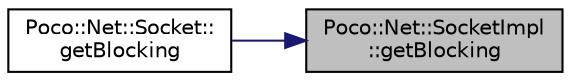 digraph "Poco::Net::SocketImpl::getBlocking"
{
 // LATEX_PDF_SIZE
  edge [fontname="Helvetica",fontsize="10",labelfontname="Helvetica",labelfontsize="10"];
  node [fontname="Helvetica",fontsize="10",shape=record];
  rankdir="RL";
  Node1 [label="Poco::Net::SocketImpl\l::getBlocking",height=0.2,width=0.4,color="black", fillcolor="grey75", style="filled", fontcolor="black",tooltip=" "];
  Node1 -> Node2 [dir="back",color="midnightblue",fontsize="10",style="solid",fontname="Helvetica"];
  Node2 [label="Poco::Net::Socket::\lgetBlocking",height=0.2,width=0.4,color="black", fillcolor="white", style="filled",URL="$classPoco_1_1Net_1_1Socket.html#aada554cc9847d3e1da9b29567b5c4ad4",tooltip=" "];
}
